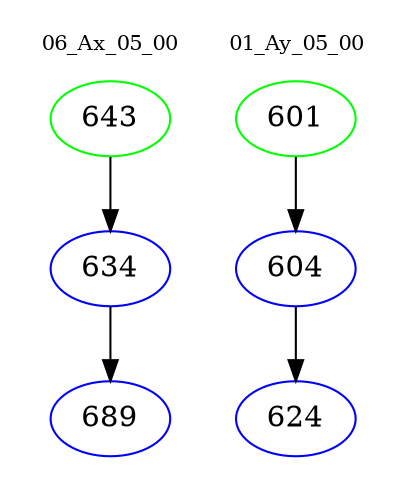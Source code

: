 digraph{
subgraph cluster_0 {
color = white
label = "06_Ax_05_00";
fontsize=10;
T0_643 [label="643", color="green"]
T0_643 -> T0_634 [color="black"]
T0_634 [label="634", color="blue"]
T0_634 -> T0_689 [color="black"]
T0_689 [label="689", color="blue"]
}
subgraph cluster_1 {
color = white
label = "01_Ay_05_00";
fontsize=10;
T1_601 [label="601", color="green"]
T1_601 -> T1_604 [color="black"]
T1_604 [label="604", color="blue"]
T1_604 -> T1_624 [color="black"]
T1_624 [label="624", color="blue"]
}
}
